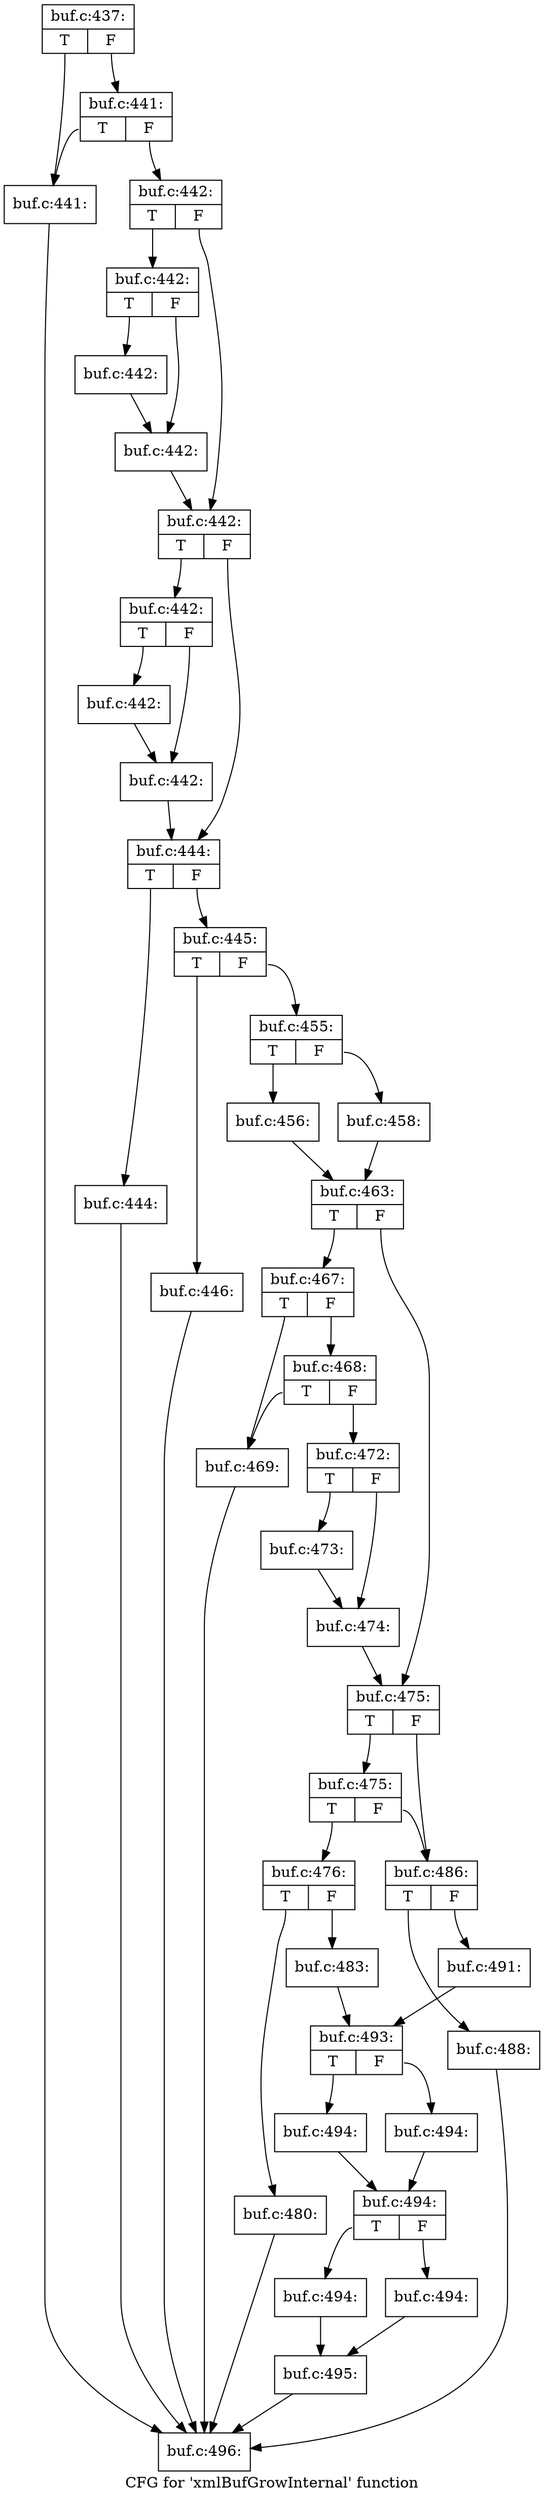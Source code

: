 digraph "CFG for 'xmlBufGrowInternal' function" {
	label="CFG for 'xmlBufGrowInternal' function";

	Node0x5672860 [shape=record,label="{buf.c:437:|{<s0>T|<s1>F}}"];
	Node0x5672860:s0 -> Node0x55fe180;
	Node0x5672860:s1 -> Node0x55fe220;
	Node0x55fe220 [shape=record,label="{buf.c:441:|{<s0>T|<s1>F}}"];
	Node0x55fe220:s0 -> Node0x55fe180;
	Node0x55fe220:s1 -> Node0x55fe1d0;
	Node0x55fe180 [shape=record,label="{buf.c:441:}"];
	Node0x55fe180 -> Node0x55fd5e0;
	Node0x55fe1d0 [shape=record,label="{buf.c:442:|{<s0>T|<s1>F}}"];
	Node0x55fe1d0:s0 -> Node0x55fea10;
	Node0x55fe1d0:s1 -> Node0x55fea60;
	Node0x55fea10 [shape=record,label="{buf.c:442:|{<s0>T|<s1>F}}"];
	Node0x55fea10:s0 -> Node0x567a0c0;
	Node0x55fea10:s1 -> Node0x567a110;
	Node0x567a0c0 [shape=record,label="{buf.c:442:}"];
	Node0x567a0c0 -> Node0x567a110;
	Node0x567a110 [shape=record,label="{buf.c:442:}"];
	Node0x567a110 -> Node0x55fea60;
	Node0x55fea60 [shape=record,label="{buf.c:442:|{<s0>T|<s1>F}}"];
	Node0x55fea60:s0 -> Node0x567a7b0;
	Node0x55fea60:s1 -> Node0x567a800;
	Node0x567a7b0 [shape=record,label="{buf.c:442:|{<s0>T|<s1>F}}"];
	Node0x567a7b0:s0 -> Node0x567ad80;
	Node0x567a7b0:s1 -> Node0x567add0;
	Node0x567ad80 [shape=record,label="{buf.c:442:}"];
	Node0x567ad80 -> Node0x567add0;
	Node0x567add0 [shape=record,label="{buf.c:442:}"];
	Node0x567add0 -> Node0x567a800;
	Node0x567a800 [shape=record,label="{buf.c:444:|{<s0>T|<s1>F}}"];
	Node0x567a800:s0 -> Node0x567b4d0;
	Node0x567a800:s1 -> Node0x567b520;
	Node0x567b4d0 [shape=record,label="{buf.c:444:}"];
	Node0x567b4d0 -> Node0x55fd5e0;
	Node0x567b520 [shape=record,label="{buf.c:445:|{<s0>T|<s1>F}}"];
	Node0x567b520:s0 -> Node0x567bae0;
	Node0x567b520:s1 -> Node0x567bb30;
	Node0x567bae0 [shape=record,label="{buf.c:446:}"];
	Node0x567bae0 -> Node0x55fd5e0;
	Node0x567bb30 [shape=record,label="{buf.c:455:|{<s0>T|<s1>F}}"];
	Node0x567bb30:s0 -> Node0x567c7c0;
	Node0x567bb30:s1 -> Node0x567c860;
	Node0x567c7c0 [shape=record,label="{buf.c:456:}"];
	Node0x567c7c0 -> Node0x567c810;
	Node0x567c860 [shape=record,label="{buf.c:458:}"];
	Node0x567c860 -> Node0x567c810;
	Node0x567c810 [shape=record,label="{buf.c:463:|{<s0>T|<s1>F}}"];
	Node0x567c810:s0 -> Node0x567d640;
	Node0x567c810:s1 -> Node0x567d690;
	Node0x567d640 [shape=record,label="{buf.c:467:|{<s0>T|<s1>F}}"];
	Node0x567d640:s0 -> Node0x567db80;
	Node0x567d640:s1 -> Node0x567dc20;
	Node0x567dc20 [shape=record,label="{buf.c:468:|{<s0>T|<s1>F}}"];
	Node0x567dc20:s0 -> Node0x567db80;
	Node0x567dc20:s1 -> Node0x567dbd0;
	Node0x567db80 [shape=record,label="{buf.c:469:}"];
	Node0x567db80 -> Node0x55fd5e0;
	Node0x567dbd0 [shape=record,label="{buf.c:472:|{<s0>T|<s1>F}}"];
	Node0x567dbd0:s0 -> Node0x567e8b0;
	Node0x567dbd0:s1 -> Node0x567e900;
	Node0x567e8b0 [shape=record,label="{buf.c:473:}"];
	Node0x567e8b0 -> Node0x567e900;
	Node0x567e900 [shape=record,label="{buf.c:474:}"];
	Node0x567e900 -> Node0x567d690;
	Node0x567d690 [shape=record,label="{buf.c:475:|{<s0>T|<s1>F}}"];
	Node0x567d690:s0 -> Node0x567ef70;
	Node0x567d690:s1 -> Node0x567ef20;
	Node0x567ef70 [shape=record,label="{buf.c:475:|{<s0>T|<s1>F}}"];
	Node0x567ef70:s0 -> Node0x567ee80;
	Node0x567ef70:s1 -> Node0x567ef20;
	Node0x567ee80 [shape=record,label="{buf.c:476:|{<s0>T|<s1>F}}"];
	Node0x567ee80:s0 -> Node0x5680570;
	Node0x567ee80:s1 -> Node0x56805c0;
	Node0x5680570 [shape=record,label="{buf.c:480:}"];
	Node0x5680570 -> Node0x55fd5e0;
	Node0x56805c0 [shape=record,label="{buf.c:483:}"];
	Node0x56805c0 -> Node0x567eed0;
	Node0x567ef20 [shape=record,label="{buf.c:486:|{<s0>T|<s1>F}}"];
	Node0x567ef20:s0 -> Node0x5681d10;
	Node0x567ef20:s1 -> Node0x5681d60;
	Node0x5681d10 [shape=record,label="{buf.c:488:}"];
	Node0x5681d10 -> Node0x55fd5e0;
	Node0x5681d60 [shape=record,label="{buf.c:491:}"];
	Node0x5681d60 -> Node0x567eed0;
	Node0x567eed0 [shape=record,label="{buf.c:493:|{<s0>T|<s1>F}}"];
	Node0x567eed0:s0 -> Node0x5682a80;
	Node0x567eed0:s1 -> Node0x5682b20;
	Node0x5682a80 [shape=record,label="{buf.c:494:}"];
	Node0x5682a80 -> Node0x5682ad0;
	Node0x5682b20 [shape=record,label="{buf.c:494:}"];
	Node0x5682b20 -> Node0x5682ad0;
	Node0x5682ad0 [shape=record,label="{buf.c:494:|{<s0>T|<s1>F}}"];
	Node0x5682ad0:s0 -> Node0x56833d0;
	Node0x5682ad0:s1 -> Node0x5683470;
	Node0x56833d0 [shape=record,label="{buf.c:494:}"];
	Node0x56833d0 -> Node0x5683420;
	Node0x5683470 [shape=record,label="{buf.c:494:}"];
	Node0x5683470 -> Node0x5683420;
	Node0x5683420 [shape=record,label="{buf.c:495:}"];
	Node0x5683420 -> Node0x55fd5e0;
	Node0x55fd5e0 [shape=record,label="{buf.c:496:}"];
}
